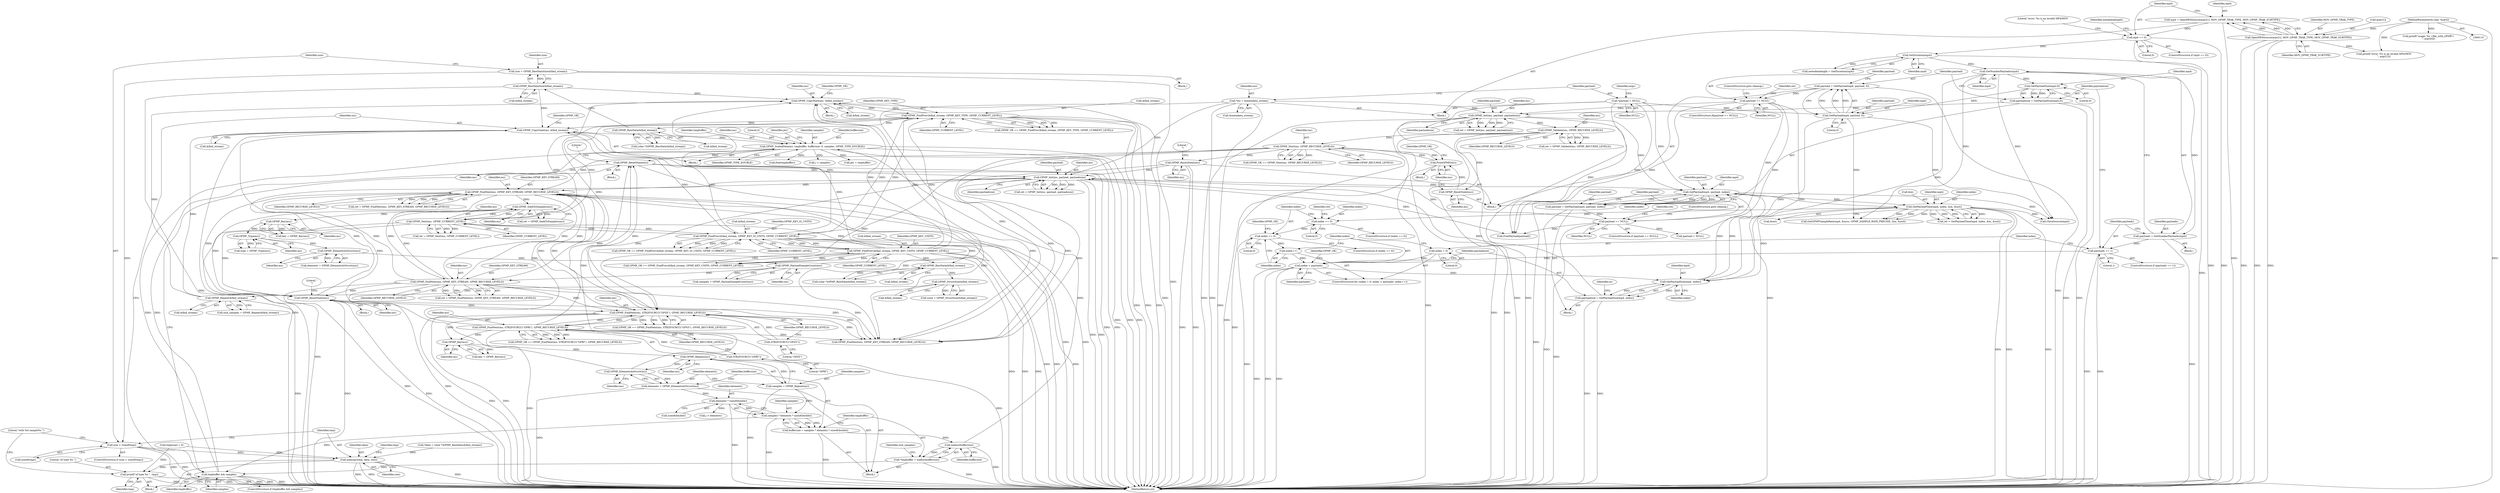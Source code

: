 digraph "0_gpmf-parser_341f12cd5b97ab419e53853ca00176457c9f1681_0@API" {
"1000392" [label="(Call,size < sizeof(tmp))"];
"1000386" [label="(Call,size = GPMF_RawDataSize(&find_stream))"];
"1000388" [label="(Call,GPMF_RawDataSize(&find_stream))"];
"1000382" [label="(Call,GPMF_RawData(&find_stream))"];
"1000370" [label="(Call,GPMF_FindPrev(&find_stream, GPMF_KEY_TYPE, GPMF_CURRENT_LEVEL))"];
"1000363" [label="(Call,GPMF_CopyState(ms, &find_stream))"];
"1000348" [label="(Call,GPMF_PayloadSampleCount(ms))"];
"1000343" [label="(Call,GPMF_ElementsInStruct(ms))"];
"1000338" [label="(Call,GPMF_Type(ms))"];
"1000333" [label="(Call,GPMF_Key(ms))"];
"1000323" [label="(Call,GPMF_SeekToSamples(ms))"];
"1000312" [label="(Call,GPMF_FindNext(ms, GPMF_KEY_STREAM, GPMF_RECURSE_LEVELS))"];
"1000296" [label="(Call,GPMF_Init(ms, payload, payloadsize))"];
"1000125" [label="(Call,*ms = &metadata_stream)"];
"1000636" [label="(Call,GPMF_ResetState(ms))"];
"1000589" [label="(Call,GPMF_ScaledData(ms, tmpbuffer, buffersize, 0, samples, GPMF_TYPE_DOUBLE))"];
"1000523" [label="(Call,GPMF_CopyState(ms, &find_stream))"];
"1000489" [label="(Call,GPMF_ElementsInStruct(ms))"];
"1000484" [label="(Call,GPMF_Repeat(ms))"];
"1000479" [label="(Call,GPMF_Key(ms))"];
"1000463" [label="(Call,GPMF_FindNext(ms, STR2FOURCC(\"GPS5\"), GPMF_RECURSE_LEVELS))"];
"1000450" [label="(Call,GPMF_ResetState(ms))"];
"1000447" [label="(Call,GPMF_Next(ms, GPMF_CURRENT_LEVEL))"];
"1000538" [label="(Call,GPMF_FindPrev(&find_stream, GPMF_KEY_UNITS, GPMF_CURRENT_LEVEL))"];
"1000531" [label="(Call,GPMF_FindPrev(&find_stream, GPMF_KEY_SI_UNITS, GPMF_CURRENT_LEVEL))"];
"1000434" [label="(Call,GPMF_FindNext(ms, GPMF_KEY_STREAM, GPMF_RECURSE_LEVELS))"];
"1000465" [label="(Call,STR2FOURCC(\"GPS5\"))"];
"1000238" [label="(Call,GPMF_Next(ms, GPMF_RECURSE_LEVELS))"];
"1000234" [label="(Call,PrintGPMF(ms))"];
"1000230" [label="(Call,GPMF_ResetState(ms))"];
"1000219" [label="(Call,GPMF_Validate(ms, GPMF_RECURSE_LEVELS))"];
"1000208" [label="(Call,GPMF_Init(ms, payload, payloadsize))"];
"1000202" [label="(Call,payload == NULL)"];
"1000195" [label="(Call,payload = GetPayload(mp4, payload, 0))"];
"1000197" [label="(Call,GetPayload(mp4, payload, 0))"];
"1000192" [label="(Call,GetPayloadSize(mp4,0))"];
"1000182" [label="(Call,GetNumberPayloads(mp4))"];
"1000171" [label="(Call,GetDuration(mp4))"];
"1000157" [label="(Call,mp4 == 0)"];
"1000148" [label="(Call,mp4 = OpenMP4Source(argv[1], MOV_GPMF_TRAK_TYPE, MOV_GPMF_TRAK_SUBTYPE))"];
"1000150" [label="(Call,OpenMP4Source(argv[1], MOV_GPMF_TRAK_TYPE, MOV_GPMF_TRAK_SUBTYPE))"];
"1000117" [label="(MethodParameterIn,char *argv[])"];
"1000131" [label="(Call,*payload = NULL)"];
"1000190" [label="(Call,payloadsize = GetPayloadSize(mp4,0))"];
"1000470" [label="(Call,GPMF_FindNext(ms, STR2FOURCC(\"GPRI\"), GPMF_RECURSE_LEVELS))"];
"1000472" [label="(Call,STR2FOURCC(\"GPRI\"))"];
"1000560" [label="(Call,GPMF_Repeat(&find_stream))"];
"1000555" [label="(Call,GPMF_StructSize(&find_stream))"];
"1000549" [label="(Call,GPMF_RawData(&find_stream))"];
"1000517" [label="(Call,tmpbuffer && samples)"];
"1000503" [label="(Call,*tmpbuffer = malloc(buffersize))"];
"1000505" [label="(Call,malloc(buffersize))"];
"1000492" [label="(Call,buffersize = samples * elements * sizeof(double))"];
"1000494" [label="(Call,samples * elements * sizeof(double))"];
"1000482" [label="(Call,samples = GPMF_Repeat(ms))"];
"1000496" [label="(Call,elements * sizeof(double))"];
"1000487" [label="(Call,elements = GPMF_ElementsInStruct(ms))"];
"1000241" [label="(Call,GPMF_ResetState(ms))"];
"1000276" [label="(Call,payload == NULL)"];
"1000269" [label="(Call,payload = GetPayload(mp4, payload, index))"];
"1000271" [label="(Call,GetPayload(mp4, payload, index))"];
"1000258" [label="(Call,GetPayloadSize(mp4, index))"];
"1000282" [label="(Call,GetPayloadTime(mp4, index, &in, &out))"];
"1000249" [label="(Call,index < payloads)"];
"1000252" [label="(Call,index++)"];
"1000455" [label="(Call,index == 0)"];
"1000306" [label="(Call,index == 0)"];
"1000246" [label="(Call,index = 0)"];
"1000185" [label="(Call,payloads == 1)"];
"1000180" [label="(Call,payloads = GetNumberPayloads(mp4))"];
"1000256" [label="(Call,payloadsize = GetPayloadSize(mp4, index))"];
"1000397" [label="(Call,memcpy(tmp, data, size))"];
"1000406" [label="(Call,printf(\"of type %s \", tmp))"];
"1000283" [label="(Identifier,mp4)"];
"1000204" [label="(Identifier,NULL)"];
"1000133" [label="(Identifier,NULL)"];
"1000465" [label="(Call,STR2FOURCC(\"GPS5\"))"];
"1000400" [label="(Identifier,size)"];
"1000177" [label="(Block,)"];
"1000241" [label="(Call,GPMF_ResetState(ms))"];
"1000388" [label="(Call,GPMF_RawDataSize(&find_stream))"];
"1000275" [label="(ControlStructure,if (payload == NULL))"];
"1000279" [label="(ControlStructure,goto cleanup;)"];
"1000523" [label="(Call,GPMF_CopyState(ms, &find_stream))"];
"1000277" [label="(Identifier,payload)"];
"1000597" [label="(Identifier,ptr)"];
"1000463" [label="(Call,GPMF_FindNext(ms, STR2FOURCC(\"GPS5\"), GPMF_RECURSE_LEVELS))"];
"1000118" [label="(Block,)"];
"1000536" [label="(Call,GPMF_OK == GPMF_FindPrev(&find_stream, GPMF_KEY_UNITS, GPMF_CURRENT_LEVEL))"];
"1000252" [label="(Call,index++)"];
"1000203" [label="(Identifier,payload)"];
"1000492" [label="(Call,buffersize = samples * elements * sizeof(double))"];
"1000406" [label="(Call,printf(\"of type %s \", tmp))"];
"1000458" [label="(Block,)"];
"1000693" [label="(Call,CloseSource(mp4))"];
"1000399" [label="(Identifier,data)"];
"1000642" [label="(Identifier,GPMF_OK)"];
"1000386" [label="(Call,size = GPMF_RawDataSize(&find_stream))"];
"1000484" [label="(Call,GPMF_Repeat(ms))"];
"1000257" [label="(Identifier,payloadsize)"];
"1000503" [label="(Call,*tmpbuffer = malloc(buffersize))"];
"1000187" [label="(Literal,1)"];
"1000250" [label="(Identifier,index)"];
"1000272" [label="(Identifier,mp4)"];
"1000369" [label="(Identifier,GPMF_OK)"];
"1000547" [label="(Call,(char *)GPMF_RawData(&find_stream))"];
"1000127" [label="(Call,&metadata_stream)"];
"1000183" [label="(Identifier,mp4)"];
"1000510" [label="(Identifier,unit_samples)"];
"1000364" [label="(Identifier,ms)"];
"1000690" [label="(Call,payload = NULL)"];
"1000472" [label="(Call,STR2FOURCC(\"GPRI\"))"];
"1000201" [label="(ControlStructure,if(payload == NULL))"];
"1000498" [label="(Call,sizeof(double))"];
"1000375" [label="(Block,)"];
"1000233" [label="(Block,)"];
"1000432" [label="(Call,ret = GPMF_FindNext(ms, GPMF_KEY_STREAM, GPMF_RECURSE_LEVELS))"];
"1000139" [label="(Call,printf(\"usage: %s <file_with_GPMF>\n\", argv[0]))"];
"1000473" [label="(Literal,\"GPRI\")"];
"1000553" [label="(Call,ssize = GPMF_StructSize(&find_stream))"];
"1000519" [label="(Identifier,samples)"];
"1000260" [label="(Identifier,index)"];
"1000371" [label="(Call,&find_stream)"];
"1000298" [label="(Identifier,payload)"];
"1000497" [label="(Identifier,elements)"];
"1000180" [label="(Call,payloads = GetNumberPayloads(mp4))"];
"1000456" [label="(Identifier,index)"];
"1000312" [label="(Call,GPMF_FindNext(ms, GPMF_KEY_STREAM, GPMF_RECURSE_LEVELS))"];
"1000450" [label="(Call,GPMF_ResetState(ms))"];
"1000297" [label="(Identifier,ms)"];
"1000132" [label="(Identifier,payload)"];
"1000434" [label="(Call,GPMF_FindNext(ms, GPMF_KEY_STREAM, GPMF_RECURSE_LEVELS))"];
"1000308" [label="(Literal,0)"];
"1000470" [label="(Call,GPMF_FindNext(ms, STR2FOURCC(\"GPRI\"), GPMF_RECURSE_LEVELS))"];
"1000188" [label="(Block,)"];
"1000172" [label="(Identifier,mp4)"];
"1000506" [label="(Identifier,buffersize)"];
"1000246" [label="(Call,index = 0)"];
"1000181" [label="(Identifier,payloads)"];
"1000131" [label="(Call,*payload = NULL)"];
"1000594" [label="(Identifier,samples)"];
"1000339" [label="(Identifier,ms)"];
"1000270" [label="(Identifier,payload)"];
"1000185" [label="(Call,payloads == 1)"];
"1000199" [label="(Identifier,payload)"];
"1000560" [label="(Call,GPMF_Repeat(&find_stream))"];
"1000209" [label="(Identifier,ms)"];
"1000361" [label="(Block,)"];
"1000520" [label="(Block,)"];
"1000596" [label="(Call,ptr = tmpbuffer)"];
"1000299" [label="(Identifier,payloadsize)"];
"1000258" [label="(Call,GetPayloadSize(mp4, index))"];
"1000496" [label="(Call,elements * sizeof(double))"];
"1000194" [label="(Literal,0)"];
"1000336" [label="(Call,type = GPMF_Type(ms))"];
"1000541" [label="(Identifier,GPMF_KEY_UNITS)"];
"1000592" [label="(Identifier,buffersize)"];
"1000517" [label="(Call,tmpbuffer && samples)"];
"1000524" [label="(Identifier,ms)"];
"1000542" [label="(Identifier,GPMF_CURRENT_LEVEL)"];
"1000324" [label="(Identifier,ms)"];
"1000480" [label="(Identifier,ms)"];
"1000253" [label="(Identifier,index)"];
"1000333" [label="(Call,GPMF_Key(ms))"];
"1000230" [label="(Call,GPMF_ResetState(ms))"];
"1000159" [label="(Literal,0)"];
"1000198" [label="(Identifier,mp4)"];
"1000191" [label="(Identifier,payloadsize)"];
"1000595" [label="(Identifier,GPMF_TYPE_DOUBLE)"];
"1000505" [label="(Call,malloc(buffersize))"];
"1000162" [label="(Literal,\"error: %s is an invalid MP4/MOV\n\")"];
"1000217" [label="(Call,ret = GPMF_Validate(ms, GPMF_RECURSE_LEVELS))"];
"1000485" [label="(Identifier,ms)"];
"1000157" [label="(Call,mp4 == 0)"];
"1000415" [label="(Literal,\"with %d sample%s \")"];
"1000392" [label="(Call,size < sizeof(tmp))"];
"1000341" [label="(Call,elements = GPMF_ElementsInStruct(ms))"];
"1000550" [label="(Call,&find_stream)"];
"1000259" [label="(Identifier,mp4)"];
"1000117" [label="(MethodParameterIn,char *argv[])"];
"1000555" [label="(Call,GPMF_StructSize(&find_stream))"];
"1000382" [label="(Call,GPMF_RawData(&find_stream))"];
"1000387" [label="(Identifier,size)"];
"1000235" [label="(Identifier,ms)"];
"1000323" [label="(Call,GPMF_SeekToSamples(ms))"];
"1000284" [label="(Identifier,index)"];
"1000242" [label="(Identifier,ms)"];
"1000306" [label="(Call,index == 0)"];
"1000282" [label="(Call,GetPayloadTime(mp4, index, &in, &out))"];
"1000437" [label="(Identifier,GPMF_RECURSE_LEVELS)"];
"1000245" [label="(ControlStructure,for (index = 0; index < payloads; index++))"];
"1000148" [label="(Call,mp4 = OpenMP4Source(argv[1], MOV_GPMF_TRAK_TYPE, MOV_GPMF_TRAK_SUBTYPE))"];
"1000530" [label="(Identifier,GPMF_OK)"];
"1000287" [label="(Call,&out)"];
"1000154" [label="(Identifier,MOV_GPMF_TRAK_TYPE)"];
"1000561" [label="(Call,&find_stream)"];
"1000396" [label="(Block,)"];
"1000334" [label="(Identifier,ms)"];
"1000448" [label="(Identifier,ms)"];
"1000549" [label="(Call,GPMF_RawData(&find_stream))"];
"1000305" [label="(ControlStructure,if (index == 0))"];
"1000393" [label="(Identifier,size)"];
"1000634" [label="(Call,free(tmpbuffer))"];
"1000451" [label="(Identifier,ms)"];
"1000474" [label="(Identifier,GPMF_RECURSE_LEVELS)"];
"1000643" [label="(Call,GPMF_FindNext(ms, GPMF_KEY_STREAM, GPMF_RECURSE_LEVELS))"];
"1000151" [label="(Call,argv[1])"];
"1000169" [label="(Call,metadatalength = GetDuration(mp4))"];
"1000263" [label="(Identifier,in)"];
"1000493" [label="(Identifier,buffersize)"];
"1000190" [label="(Call,payloadsize = GetPayloadSize(mp4,0))"];
"1000161" [label="(Call,printf(\"error: %s is an invalid MP4/MOV\n\", argv[1]))"];
"1000532" [label="(Call,&find_stream)"];
"1000254" [label="(Block,)"];
"1000636" [label="(Call,GPMF_ResetState(ms))"];
"1000488" [label="(Identifier,elements)"];
"1000455" [label="(Call,index == 0)"];
"1000461" [label="(Call,GPMF_OK == GPMF_FindNext(ms, STR2FOURCC(\"GPS5\"), GPMF_RECURSE_LEVELS))"];
"1000535" [label="(Identifier,GPMF_CURRENT_LEVEL)"];
"1000285" [label="(Call,&in)"];
"1000200" [label="(Literal,0)"];
"1000186" [label="(Identifier,payloads)"];
"1000184" [label="(ControlStructure,if (payloads == 1))"];
"1000525" [label="(Call,&find_stream)"];
"1000309" [label="(Block,)"];
"1000383" [label="(Call,&find_stream)"];
"1000343" [label="(Call,GPMF_ElementsInStruct(ms))"];
"1000435" [label="(Identifier,ms)"];
"1000195" [label="(Call,payload = GetPayload(mp4, payload, 0))"];
"1000314" [label="(Identifier,GPMF_KEY_STREAM)"];
"1000155" [label="(Identifier,MOV_GPMF_TRAK_SUBTYPE)"];
"1000558" [label="(Call,unit_samples = GPMF_Repeat(&find_stream))"];
"1000380" [label="(Call,(char *)GPMF_RawData(&find_stream))"];
"1000447" [label="(Call,GPMF_Next(ms, GPMF_CURRENT_LEVEL))"];
"1000534" [label="(Identifier,GPMF_KEY_SI_UNITS)"];
"1000269" [label="(Call,payload = GetPayload(mp4, payload, index))"];
"1000315" [label="(Identifier,GPMF_RECURSE_LEVELS)"];
"1000344" [label="(Identifier,ms)"];
"1000489" [label="(Call,GPMF_ElementsInStruct(ms))"];
"1000531" [label="(Call,GPMF_FindPrev(&find_stream, GPMF_KEY_SI_UNITS, GPMF_CURRENT_LEVEL))"];
"1000240" [label="(Identifier,GPMF_RECURSE_LEVELS)"];
"1000234" [label="(Call,PrintGPMF(ms))"];
"1000211" [label="(Identifier,payloadsize)"];
"1000197" [label="(Call,GetPayload(mp4, payload, 0))"];
"1000126" [label="(Identifier,ms)"];
"1000475" [label="(Block,)"];
"1000248" [label="(Literal,0)"];
"1000374" [label="(Identifier,GPMF_CURRENT_LEVEL)"];
"1000468" [label="(Call,GPMF_OK == GPMF_FindNext(ms, STR2FOURCC(\"GPRI\"), GPMF_RECURSE_LEVELS))"];
"1000363" [label="(Call,GPMF_CopyState(ms, &find_stream))"];
"1000244" [label="(Literal,\"\n\")"];
"1000407" [label="(Literal,\"of type %s \")"];
"1000170" [label="(Identifier,metadatalength)"];
"1000639" [label="(Literal,\"\n\")"];
"1000490" [label="(Identifier,ms)"];
"1000516" [label="(ControlStructure,if (tmpbuffer && samples))"];
"1000494" [label="(Call,samples * elements * sizeof(double))"];
"1000483" [label="(Identifier,samples)"];
"1000346" [label="(Call,samples = GPMF_PayloadSampleCount(ms))"];
"1000196" [label="(Identifier,payload)"];
"1000158" [label="(Identifier,mp4)"];
"1000518" [label="(Identifier,tmpbuffer)"];
"1000349" [label="(Identifier,ms)"];
"1000271" [label="(Call,GetPayload(mp4, payload, index))"];
"1000238" [label="(Call,GPMF_Next(ms, GPMF_RECURSE_LEVELS))"];
"1000479" [label="(Call,GPMF_Key(ms))"];
"1000538" [label="(Call,GPMF_FindPrev(&find_stream, GPMF_KEY_UNITS, GPMF_CURRENT_LEVEL))"];
"1000539" [label="(Call,&find_stream)"];
"1000149" [label="(Identifier,mp4)"];
"1000445" [label="(Call,ret = GPMF_Next(ms, GPMF_CURRENT_LEVEL))"];
"1000365" [label="(Call,&find_stream)"];
"1000617" [label="(Call,j < elements)"];
"1000467" [label="(Identifier,GPMF_RECURSE_LEVELS)"];
"1000495" [label="(Identifier,samples)"];
"1000401" [label="(Call,tmp[size] = 0)"];
"1000394" [label="(Call,sizeof(tmp))"];
"1000193" [label="(Identifier,mp4)"];
"1000449" [label="(Identifier,GPMF_CURRENT_LEVEL)"];
"1000471" [label="(Identifier,ms)"];
"1000591" [label="(Identifier,tmpbuffer)"];
"1000590" [label="(Identifier,ms)"];
"1000276" [label="(Call,payload == NULL)"];
"1000207" [label="(Identifier,ret)"];
"1000391" [label="(ControlStructure,if (size < sizeof(tmp)))"];
"1000603" [label="(Call,i < samples)"];
"1000294" [label="(Call,ret = GPMF_Init(ms, payload, payloadsize))"];
"1000338" [label="(Call,GPMF_Type(ms))"];
"1000464" [label="(Identifier,ms)"];
"1000529" [label="(Call,GPMF_OK == GPMF_FindPrev(&find_stream, GPMF_KEY_SI_UNITS, GPMF_CURRENT_LEVEL))"];
"1000192" [label="(Call,GetPayloadSize(mp4,0))"];
"1000378" [label="(Call,*data = (char *)GPMF_RawData(&find_stream))"];
"1000239" [label="(Identifier,ms)"];
"1000477" [label="(Call,key = GPMF_Key(ms))"];
"1000156" [label="(ControlStructure,if (mp4 == 0))"];
"1000280" [label="(Call,ret = GetPayloadTime(mp4, index, &in, &out))"];
"1000348" [label="(Call,GPMF_PayloadSampleCount(ms))"];
"1000321" [label="(Call,ret = GPMF_SeekToSamples(ms))"];
"1000670" [label="(Call,GetGPMFSampleRate(mp4, fourcc, GPMF_SAMPLE_RATE_PRECISE, &in, &out))"];
"1000589" [label="(Call,GPMF_ScaledData(ms, tmpbuffer, buffersize, 0, samples, GPMF_TYPE_DOUBLE))"];
"1000220" [label="(Identifier,ms)"];
"1000150" [label="(Call,OpenMP4Source(argv[1], MOV_GPMF_TRAK_TYPE, MOV_GPMF_TRAK_SUBTYPE))"];
"1000436" [label="(Identifier,GPMF_KEY_STREAM)"];
"1000313" [label="(Identifier,ms)"];
"1000454" [label="(ControlStructure,if (index == 0))"];
"1000389" [label="(Call,&find_stream)"];
"1000210" [label="(Identifier,payload)"];
"1000368" [label="(Call,GPMF_OK == GPMF_FindPrev(&find_stream, GPMF_KEY_TYPE, GPMF_CURRENT_LEVEL))"];
"1000296" [label="(Call,GPMF_Init(ms, payload, payloadsize))"];
"1000125" [label="(Call,*ms = &metadata_stream)"];
"1000247" [label="(Identifier,index)"];
"1000182" [label="(Call,GetNumberPayloads(mp4))"];
"1000251" [label="(Identifier,payloads)"];
"1000256" [label="(Call,payloadsize = GetPayloadSize(mp4, index))"];
"1000453" [label="(Literal,\"\n\")"];
"1000219" [label="(Call,GPMF_Validate(ms, GPMF_RECURSE_LEVELS))"];
"1000171" [label="(Call,GetDuration(mp4))"];
"1000408" [label="(Identifier,tmp)"];
"1000311" [label="(Identifier,ret)"];
"1000397" [label="(Call,memcpy(tmp, data, size))"];
"1000457" [label="(Literal,0)"];
"1000281" [label="(Identifier,ret)"];
"1000205" [label="(ControlStructure,goto cleanup;)"];
"1000236" [label="(Call,GPMF_OK == GPMF_Next(ms, GPMF_RECURSE_LEVELS))"];
"1000487" [label="(Call,elements = GPMF_ElementsInStruct(ms))"];
"1000466" [label="(Literal,\"GPS5\")"];
"1000249" [label="(Call,index < payloads)"];
"1000370" [label="(Call,GPMF_FindPrev(&find_stream, GPMF_KEY_TYPE, GPMF_CURRENT_LEVEL))"];
"1000593" [label="(Literal,0)"];
"1000273" [label="(Identifier,payload)"];
"1000231" [label="(Identifier,ms)"];
"1000221" [label="(Identifier,GPMF_RECURSE_LEVELS)"];
"1000373" [label="(Identifier,GPMF_KEY_TYPE)"];
"1000237" [label="(Identifier,GPMF_OK)"];
"1000206" [label="(Call,ret = GPMF_Init(ms, payload, payloadsize))"];
"1000331" [label="(Call,key = GPMF_Key(ms))"];
"1000482" [label="(Call,samples = GPMF_Repeat(ms))"];
"1000556" [label="(Call,&find_stream)"];
"1000504" [label="(Identifier,tmpbuffer)"];
"1000398" [label="(Identifier,tmp)"];
"1000208" [label="(Call,GPMF_Init(ms, payload, payloadsize))"];
"1000278" [label="(Identifier,NULL)"];
"1000307" [label="(Identifier,index)"];
"1000462" [label="(Identifier,GPMF_OK)"];
"1000688" [label="(Call,FreePayload(payload))"];
"1000202" [label="(Call,payload == NULL)"];
"1000637" [label="(Identifier,ms)"];
"1000697" [label="(MethodReturn,int)"];
"1000403" [label="(Identifier,tmp)"];
"1000274" [label="(Identifier,index)"];
"1000310" [label="(Call,ret = GPMF_FindNext(ms, GPMF_KEY_STREAM, GPMF_RECURSE_LEVELS))"];
"1000136" [label="(Identifier,argc)"];
"1000392" -> "1000391"  [label="AST: "];
"1000392" -> "1000394"  [label="CFG: "];
"1000393" -> "1000392"  [label="AST: "];
"1000394" -> "1000392"  [label="AST: "];
"1000398" -> "1000392"  [label="CFG: "];
"1000415" -> "1000392"  [label="CFG: "];
"1000392" -> "1000697"  [label="DDG: "];
"1000392" -> "1000697"  [label="DDG: "];
"1000386" -> "1000392"  [label="DDG: "];
"1000392" -> "1000397"  [label="DDG: "];
"1000386" -> "1000375"  [label="AST: "];
"1000386" -> "1000388"  [label="CFG: "];
"1000387" -> "1000386"  [label="AST: "];
"1000388" -> "1000386"  [label="AST: "];
"1000393" -> "1000386"  [label="CFG: "];
"1000386" -> "1000697"  [label="DDG: "];
"1000388" -> "1000386"  [label="DDG: "];
"1000388" -> "1000389"  [label="CFG: "];
"1000389" -> "1000388"  [label="AST: "];
"1000388" -> "1000697"  [label="DDG: "];
"1000388" -> "1000363"  [label="DDG: "];
"1000382" -> "1000388"  [label="DDG: "];
"1000388" -> "1000523"  [label="DDG: "];
"1000382" -> "1000380"  [label="AST: "];
"1000382" -> "1000383"  [label="CFG: "];
"1000383" -> "1000382"  [label="AST: "];
"1000380" -> "1000382"  [label="CFG: "];
"1000382" -> "1000380"  [label="DDG: "];
"1000370" -> "1000382"  [label="DDG: "];
"1000370" -> "1000368"  [label="AST: "];
"1000370" -> "1000374"  [label="CFG: "];
"1000371" -> "1000370"  [label="AST: "];
"1000373" -> "1000370"  [label="AST: "];
"1000374" -> "1000370"  [label="AST: "];
"1000368" -> "1000370"  [label="CFG: "];
"1000370" -> "1000697"  [label="DDG: "];
"1000370" -> "1000697"  [label="DDG: "];
"1000370" -> "1000697"  [label="DDG: "];
"1000370" -> "1000363"  [label="DDG: "];
"1000370" -> "1000368"  [label="DDG: "];
"1000370" -> "1000368"  [label="DDG: "];
"1000370" -> "1000368"  [label="DDG: "];
"1000363" -> "1000370"  [label="DDG: "];
"1000447" -> "1000370"  [label="DDG: "];
"1000538" -> "1000370"  [label="DDG: "];
"1000531" -> "1000370"  [label="DDG: "];
"1000370" -> "1000447"  [label="DDG: "];
"1000370" -> "1000523"  [label="DDG: "];
"1000370" -> "1000531"  [label="DDG: "];
"1000363" -> "1000361"  [label="AST: "];
"1000363" -> "1000365"  [label="CFG: "];
"1000364" -> "1000363"  [label="AST: "];
"1000365" -> "1000363"  [label="AST: "];
"1000369" -> "1000363"  [label="CFG: "];
"1000363" -> "1000697"  [label="DDG: "];
"1000348" -> "1000363"  [label="DDG: "];
"1000538" -> "1000363"  [label="DDG: "];
"1000531" -> "1000363"  [label="DDG: "];
"1000560" -> "1000363"  [label="DDG: "];
"1000363" -> "1000434"  [label="DDG: "];
"1000348" -> "1000346"  [label="AST: "];
"1000348" -> "1000349"  [label="CFG: "];
"1000349" -> "1000348"  [label="AST: "];
"1000346" -> "1000348"  [label="CFG: "];
"1000348" -> "1000346"  [label="DDG: "];
"1000343" -> "1000348"  [label="DDG: "];
"1000348" -> "1000434"  [label="DDG: "];
"1000343" -> "1000341"  [label="AST: "];
"1000343" -> "1000344"  [label="CFG: "];
"1000344" -> "1000343"  [label="AST: "];
"1000341" -> "1000343"  [label="CFG: "];
"1000343" -> "1000341"  [label="DDG: "];
"1000338" -> "1000343"  [label="DDG: "];
"1000338" -> "1000336"  [label="AST: "];
"1000338" -> "1000339"  [label="CFG: "];
"1000339" -> "1000338"  [label="AST: "];
"1000336" -> "1000338"  [label="CFG: "];
"1000338" -> "1000336"  [label="DDG: "];
"1000333" -> "1000338"  [label="DDG: "];
"1000333" -> "1000331"  [label="AST: "];
"1000333" -> "1000334"  [label="CFG: "];
"1000334" -> "1000333"  [label="AST: "];
"1000331" -> "1000333"  [label="CFG: "];
"1000333" -> "1000331"  [label="DDG: "];
"1000323" -> "1000333"  [label="DDG: "];
"1000323" -> "1000321"  [label="AST: "];
"1000323" -> "1000324"  [label="CFG: "];
"1000324" -> "1000323"  [label="AST: "];
"1000321" -> "1000323"  [label="CFG: "];
"1000323" -> "1000321"  [label="DDG: "];
"1000312" -> "1000323"  [label="DDG: "];
"1000447" -> "1000323"  [label="DDG: "];
"1000434" -> "1000323"  [label="DDG: "];
"1000323" -> "1000447"  [label="DDG: "];
"1000323" -> "1000450"  [label="DDG: "];
"1000312" -> "1000310"  [label="AST: "];
"1000312" -> "1000315"  [label="CFG: "];
"1000313" -> "1000312"  [label="AST: "];
"1000314" -> "1000312"  [label="AST: "];
"1000315" -> "1000312"  [label="AST: "];
"1000310" -> "1000312"  [label="CFG: "];
"1000312" -> "1000697"  [label="DDG: "];
"1000312" -> "1000697"  [label="DDG: "];
"1000312" -> "1000310"  [label="DDG: "];
"1000312" -> "1000310"  [label="DDG: "];
"1000312" -> "1000310"  [label="DDG: "];
"1000296" -> "1000312"  [label="DDG: "];
"1000434" -> "1000312"  [label="DDG: "];
"1000434" -> "1000312"  [label="DDG: "];
"1000238" -> "1000312"  [label="DDG: "];
"1000463" -> "1000312"  [label="DDG: "];
"1000470" -> "1000312"  [label="DDG: "];
"1000312" -> "1000434"  [label="DDG: "];
"1000312" -> "1000434"  [label="DDG: "];
"1000312" -> "1000450"  [label="DDG: "];
"1000312" -> "1000463"  [label="DDG: "];
"1000312" -> "1000643"  [label="DDG: "];
"1000312" -> "1000643"  [label="DDG: "];
"1000296" -> "1000294"  [label="AST: "];
"1000296" -> "1000299"  [label="CFG: "];
"1000297" -> "1000296"  [label="AST: "];
"1000298" -> "1000296"  [label="AST: "];
"1000299" -> "1000296"  [label="AST: "];
"1000294" -> "1000296"  [label="CFG: "];
"1000296" -> "1000697"  [label="DDG: "];
"1000296" -> "1000697"  [label="DDG: "];
"1000296" -> "1000271"  [label="DDG: "];
"1000296" -> "1000294"  [label="DDG: "];
"1000296" -> "1000294"  [label="DDG: "];
"1000296" -> "1000294"  [label="DDG: "];
"1000125" -> "1000296"  [label="DDG: "];
"1000636" -> "1000296"  [label="DDG: "];
"1000241" -> "1000296"  [label="DDG: "];
"1000450" -> "1000296"  [label="DDG: "];
"1000276" -> "1000296"  [label="DDG: "];
"1000256" -> "1000296"  [label="DDG: "];
"1000296" -> "1000463"  [label="DDG: "];
"1000296" -> "1000643"  [label="DDG: "];
"1000296" -> "1000688"  [label="DDG: "];
"1000125" -> "1000118"  [label="AST: "];
"1000125" -> "1000127"  [label="CFG: "];
"1000126" -> "1000125"  [label="AST: "];
"1000127" -> "1000125"  [label="AST: "];
"1000132" -> "1000125"  [label="CFG: "];
"1000125" -> "1000697"  [label="DDG: "];
"1000125" -> "1000697"  [label="DDG: "];
"1000125" -> "1000208"  [label="DDG: "];
"1000125" -> "1000643"  [label="DDG: "];
"1000636" -> "1000458"  [label="AST: "];
"1000636" -> "1000637"  [label="CFG: "];
"1000637" -> "1000636"  [label="AST: "];
"1000639" -> "1000636"  [label="CFG: "];
"1000636" -> "1000697"  [label="DDG: "];
"1000636" -> "1000697"  [label="DDG: "];
"1000589" -> "1000636"  [label="DDG: "];
"1000463" -> "1000636"  [label="DDG: "];
"1000489" -> "1000636"  [label="DDG: "];
"1000470" -> "1000636"  [label="DDG: "];
"1000636" -> "1000643"  [label="DDG: "];
"1000589" -> "1000520"  [label="AST: "];
"1000589" -> "1000595"  [label="CFG: "];
"1000590" -> "1000589"  [label="AST: "];
"1000591" -> "1000589"  [label="AST: "];
"1000592" -> "1000589"  [label="AST: "];
"1000593" -> "1000589"  [label="AST: "];
"1000594" -> "1000589"  [label="AST: "];
"1000595" -> "1000589"  [label="AST: "];
"1000597" -> "1000589"  [label="CFG: "];
"1000589" -> "1000697"  [label="DDG: "];
"1000589" -> "1000697"  [label="DDG: "];
"1000589" -> "1000697"  [label="DDG: "];
"1000523" -> "1000589"  [label="DDG: "];
"1000517" -> "1000589"  [label="DDG: "];
"1000517" -> "1000589"  [label="DDG: "];
"1000505" -> "1000589"  [label="DDG: "];
"1000589" -> "1000596"  [label="DDG: "];
"1000589" -> "1000603"  [label="DDG: "];
"1000589" -> "1000634"  [label="DDG: "];
"1000523" -> "1000520"  [label="AST: "];
"1000523" -> "1000525"  [label="CFG: "];
"1000524" -> "1000523"  [label="AST: "];
"1000525" -> "1000523"  [label="AST: "];
"1000530" -> "1000523"  [label="CFG: "];
"1000523" -> "1000697"  [label="DDG: "];
"1000489" -> "1000523"  [label="DDG: "];
"1000538" -> "1000523"  [label="DDG: "];
"1000531" -> "1000523"  [label="DDG: "];
"1000560" -> "1000523"  [label="DDG: "];
"1000523" -> "1000531"  [label="DDG: "];
"1000489" -> "1000487"  [label="AST: "];
"1000489" -> "1000490"  [label="CFG: "];
"1000490" -> "1000489"  [label="AST: "];
"1000487" -> "1000489"  [label="CFG: "];
"1000489" -> "1000487"  [label="DDG: "];
"1000484" -> "1000489"  [label="DDG: "];
"1000484" -> "1000482"  [label="AST: "];
"1000484" -> "1000485"  [label="CFG: "];
"1000485" -> "1000484"  [label="AST: "];
"1000482" -> "1000484"  [label="CFG: "];
"1000484" -> "1000482"  [label="DDG: "];
"1000479" -> "1000484"  [label="DDG: "];
"1000479" -> "1000477"  [label="AST: "];
"1000479" -> "1000480"  [label="CFG: "];
"1000480" -> "1000479"  [label="AST: "];
"1000477" -> "1000479"  [label="CFG: "];
"1000479" -> "1000477"  [label="DDG: "];
"1000463" -> "1000479"  [label="DDG: "];
"1000470" -> "1000479"  [label="DDG: "];
"1000463" -> "1000461"  [label="AST: "];
"1000463" -> "1000467"  [label="CFG: "];
"1000464" -> "1000463"  [label="AST: "];
"1000465" -> "1000463"  [label="AST: "];
"1000467" -> "1000463"  [label="AST: "];
"1000461" -> "1000463"  [label="CFG: "];
"1000463" -> "1000697"  [label="DDG: "];
"1000463" -> "1000697"  [label="DDG: "];
"1000463" -> "1000461"  [label="DDG: "];
"1000463" -> "1000461"  [label="DDG: "];
"1000463" -> "1000461"  [label="DDG: "];
"1000450" -> "1000463"  [label="DDG: "];
"1000465" -> "1000463"  [label="DDG: "];
"1000434" -> "1000463"  [label="DDG: "];
"1000238" -> "1000463"  [label="DDG: "];
"1000470" -> "1000463"  [label="DDG: "];
"1000463" -> "1000470"  [label="DDG: "];
"1000463" -> "1000470"  [label="DDG: "];
"1000463" -> "1000643"  [label="DDG: "];
"1000450" -> "1000309"  [label="AST: "];
"1000450" -> "1000451"  [label="CFG: "];
"1000451" -> "1000450"  [label="AST: "];
"1000453" -> "1000450"  [label="CFG: "];
"1000450" -> "1000697"  [label="DDG: "];
"1000450" -> "1000697"  [label="DDG: "];
"1000447" -> "1000450"  [label="DDG: "];
"1000434" -> "1000450"  [label="DDG: "];
"1000450" -> "1000643"  [label="DDG: "];
"1000447" -> "1000445"  [label="AST: "];
"1000447" -> "1000449"  [label="CFG: "];
"1000448" -> "1000447"  [label="AST: "];
"1000449" -> "1000447"  [label="AST: "];
"1000445" -> "1000447"  [label="CFG: "];
"1000447" -> "1000697"  [label="DDG: "];
"1000447" -> "1000445"  [label="DDG: "];
"1000447" -> "1000445"  [label="DDG: "];
"1000538" -> "1000447"  [label="DDG: "];
"1000531" -> "1000447"  [label="DDG: "];
"1000447" -> "1000531"  [label="DDG: "];
"1000538" -> "1000536"  [label="AST: "];
"1000538" -> "1000542"  [label="CFG: "];
"1000539" -> "1000538"  [label="AST: "];
"1000541" -> "1000538"  [label="AST: "];
"1000542" -> "1000538"  [label="AST: "];
"1000536" -> "1000538"  [label="CFG: "];
"1000538" -> "1000697"  [label="DDG: "];
"1000538" -> "1000697"  [label="DDG: "];
"1000538" -> "1000697"  [label="DDG: "];
"1000538" -> "1000531"  [label="DDG: "];
"1000538" -> "1000536"  [label="DDG: "];
"1000538" -> "1000536"  [label="DDG: "];
"1000538" -> "1000536"  [label="DDG: "];
"1000531" -> "1000538"  [label="DDG: "];
"1000531" -> "1000538"  [label="DDG: "];
"1000538" -> "1000549"  [label="DDG: "];
"1000531" -> "1000529"  [label="AST: "];
"1000531" -> "1000535"  [label="CFG: "];
"1000532" -> "1000531"  [label="AST: "];
"1000534" -> "1000531"  [label="AST: "];
"1000535" -> "1000531"  [label="AST: "];
"1000529" -> "1000531"  [label="CFG: "];
"1000531" -> "1000697"  [label="DDG: "];
"1000531" -> "1000697"  [label="DDG: "];
"1000531" -> "1000697"  [label="DDG: "];
"1000531" -> "1000529"  [label="DDG: "];
"1000531" -> "1000529"  [label="DDG: "];
"1000531" -> "1000529"  [label="DDG: "];
"1000531" -> "1000549"  [label="DDG: "];
"1000434" -> "1000432"  [label="AST: "];
"1000434" -> "1000437"  [label="CFG: "];
"1000435" -> "1000434"  [label="AST: "];
"1000436" -> "1000434"  [label="AST: "];
"1000437" -> "1000434"  [label="AST: "];
"1000432" -> "1000434"  [label="CFG: "];
"1000434" -> "1000697"  [label="DDG: "];
"1000434" -> "1000697"  [label="DDG: "];
"1000434" -> "1000432"  [label="DDG: "];
"1000434" -> "1000432"  [label="DDG: "];
"1000434" -> "1000432"  [label="DDG: "];
"1000434" -> "1000643"  [label="DDG: "];
"1000434" -> "1000643"  [label="DDG: "];
"1000465" -> "1000466"  [label="CFG: "];
"1000466" -> "1000465"  [label="AST: "];
"1000467" -> "1000465"  [label="CFG: "];
"1000238" -> "1000236"  [label="AST: "];
"1000238" -> "1000240"  [label="CFG: "];
"1000239" -> "1000238"  [label="AST: "];
"1000240" -> "1000238"  [label="AST: "];
"1000236" -> "1000238"  [label="CFG: "];
"1000238" -> "1000697"  [label="DDG: "];
"1000238" -> "1000234"  [label="DDG: "];
"1000238" -> "1000236"  [label="DDG: "];
"1000238" -> "1000236"  [label="DDG: "];
"1000234" -> "1000238"  [label="DDG: "];
"1000219" -> "1000238"  [label="DDG: "];
"1000238" -> "1000241"  [label="DDG: "];
"1000238" -> "1000643"  [label="DDG: "];
"1000234" -> "1000233"  [label="AST: "];
"1000234" -> "1000235"  [label="CFG: "];
"1000235" -> "1000234"  [label="AST: "];
"1000237" -> "1000234"  [label="CFG: "];
"1000234" -> "1000697"  [label="DDG: "];
"1000230" -> "1000234"  [label="DDG: "];
"1000230" -> "1000188"  [label="AST: "];
"1000230" -> "1000231"  [label="CFG: "];
"1000231" -> "1000230"  [label="AST: "];
"1000235" -> "1000230"  [label="CFG: "];
"1000219" -> "1000230"  [label="DDG: "];
"1000219" -> "1000217"  [label="AST: "];
"1000219" -> "1000221"  [label="CFG: "];
"1000220" -> "1000219"  [label="AST: "];
"1000221" -> "1000219"  [label="AST: "];
"1000217" -> "1000219"  [label="CFG: "];
"1000219" -> "1000697"  [label="DDG: "];
"1000219" -> "1000697"  [label="DDG: "];
"1000219" -> "1000217"  [label="DDG: "];
"1000219" -> "1000217"  [label="DDG: "];
"1000208" -> "1000219"  [label="DDG: "];
"1000208" -> "1000206"  [label="AST: "];
"1000208" -> "1000211"  [label="CFG: "];
"1000209" -> "1000208"  [label="AST: "];
"1000210" -> "1000208"  [label="AST: "];
"1000211" -> "1000208"  [label="AST: "];
"1000206" -> "1000208"  [label="CFG: "];
"1000208" -> "1000697"  [label="DDG: "];
"1000208" -> "1000697"  [label="DDG: "];
"1000208" -> "1000206"  [label="DDG: "];
"1000208" -> "1000206"  [label="DDG: "];
"1000208" -> "1000206"  [label="DDG: "];
"1000202" -> "1000208"  [label="DDG: "];
"1000190" -> "1000208"  [label="DDG: "];
"1000208" -> "1000271"  [label="DDG: "];
"1000208" -> "1000688"  [label="DDG: "];
"1000202" -> "1000201"  [label="AST: "];
"1000202" -> "1000204"  [label="CFG: "];
"1000203" -> "1000202"  [label="AST: "];
"1000204" -> "1000202"  [label="AST: "];
"1000205" -> "1000202"  [label="CFG: "];
"1000207" -> "1000202"  [label="CFG: "];
"1000202" -> "1000697"  [label="DDG: "];
"1000195" -> "1000202"  [label="DDG: "];
"1000202" -> "1000276"  [label="DDG: "];
"1000202" -> "1000688"  [label="DDG: "];
"1000202" -> "1000690"  [label="DDG: "];
"1000195" -> "1000188"  [label="AST: "];
"1000195" -> "1000197"  [label="CFG: "];
"1000196" -> "1000195"  [label="AST: "];
"1000197" -> "1000195"  [label="AST: "];
"1000203" -> "1000195"  [label="CFG: "];
"1000195" -> "1000697"  [label="DDG: "];
"1000197" -> "1000195"  [label="DDG: "];
"1000197" -> "1000195"  [label="DDG: "];
"1000197" -> "1000195"  [label="DDG: "];
"1000197" -> "1000200"  [label="CFG: "];
"1000198" -> "1000197"  [label="AST: "];
"1000199" -> "1000197"  [label="AST: "];
"1000200" -> "1000197"  [label="AST: "];
"1000192" -> "1000197"  [label="DDG: "];
"1000131" -> "1000197"  [label="DDG: "];
"1000197" -> "1000258"  [label="DDG: "];
"1000197" -> "1000670"  [label="DDG: "];
"1000197" -> "1000693"  [label="DDG: "];
"1000192" -> "1000190"  [label="AST: "];
"1000192" -> "1000194"  [label="CFG: "];
"1000193" -> "1000192"  [label="AST: "];
"1000194" -> "1000192"  [label="AST: "];
"1000190" -> "1000192"  [label="CFG: "];
"1000192" -> "1000190"  [label="DDG: "];
"1000192" -> "1000190"  [label="DDG: "];
"1000182" -> "1000192"  [label="DDG: "];
"1000182" -> "1000180"  [label="AST: "];
"1000182" -> "1000183"  [label="CFG: "];
"1000183" -> "1000182"  [label="AST: "];
"1000180" -> "1000182"  [label="CFG: "];
"1000182" -> "1000180"  [label="DDG: "];
"1000171" -> "1000182"  [label="DDG: "];
"1000182" -> "1000258"  [label="DDG: "];
"1000182" -> "1000670"  [label="DDG: "];
"1000182" -> "1000693"  [label="DDG: "];
"1000171" -> "1000169"  [label="AST: "];
"1000171" -> "1000172"  [label="CFG: "];
"1000172" -> "1000171"  [label="AST: "];
"1000169" -> "1000171"  [label="CFG: "];
"1000171" -> "1000697"  [label="DDG: "];
"1000171" -> "1000169"  [label="DDG: "];
"1000157" -> "1000171"  [label="DDG: "];
"1000157" -> "1000156"  [label="AST: "];
"1000157" -> "1000159"  [label="CFG: "];
"1000158" -> "1000157"  [label="AST: "];
"1000159" -> "1000157"  [label="AST: "];
"1000162" -> "1000157"  [label="CFG: "];
"1000170" -> "1000157"  [label="CFG: "];
"1000157" -> "1000697"  [label="DDG: "];
"1000157" -> "1000697"  [label="DDG: "];
"1000148" -> "1000157"  [label="DDG: "];
"1000148" -> "1000118"  [label="AST: "];
"1000148" -> "1000150"  [label="CFG: "];
"1000149" -> "1000148"  [label="AST: "];
"1000150" -> "1000148"  [label="AST: "];
"1000158" -> "1000148"  [label="CFG: "];
"1000148" -> "1000697"  [label="DDG: "];
"1000150" -> "1000148"  [label="DDG: "];
"1000150" -> "1000148"  [label="DDG: "];
"1000150" -> "1000148"  [label="DDG: "];
"1000150" -> "1000155"  [label="CFG: "];
"1000151" -> "1000150"  [label="AST: "];
"1000154" -> "1000150"  [label="AST: "];
"1000155" -> "1000150"  [label="AST: "];
"1000150" -> "1000697"  [label="DDG: "];
"1000150" -> "1000697"  [label="DDG: "];
"1000150" -> "1000697"  [label="DDG: "];
"1000117" -> "1000150"  [label="DDG: "];
"1000150" -> "1000161"  [label="DDG: "];
"1000117" -> "1000115"  [label="AST: "];
"1000117" -> "1000697"  [label="DDG: "];
"1000117" -> "1000139"  [label="DDG: "];
"1000117" -> "1000161"  [label="DDG: "];
"1000131" -> "1000118"  [label="AST: "];
"1000131" -> "1000133"  [label="CFG: "];
"1000132" -> "1000131"  [label="AST: "];
"1000133" -> "1000131"  [label="AST: "];
"1000136" -> "1000131"  [label="CFG: "];
"1000131" -> "1000697"  [label="DDG: "];
"1000131" -> "1000697"  [label="DDG: "];
"1000131" -> "1000271"  [label="DDG: "];
"1000131" -> "1000688"  [label="DDG: "];
"1000190" -> "1000188"  [label="AST: "];
"1000191" -> "1000190"  [label="AST: "];
"1000196" -> "1000190"  [label="CFG: "];
"1000190" -> "1000697"  [label="DDG: "];
"1000190" -> "1000697"  [label="DDG: "];
"1000470" -> "1000468"  [label="AST: "];
"1000470" -> "1000474"  [label="CFG: "];
"1000471" -> "1000470"  [label="AST: "];
"1000472" -> "1000470"  [label="AST: "];
"1000474" -> "1000470"  [label="AST: "];
"1000468" -> "1000470"  [label="CFG: "];
"1000470" -> "1000697"  [label="DDG: "];
"1000470" -> "1000697"  [label="DDG: "];
"1000470" -> "1000468"  [label="DDG: "];
"1000470" -> "1000468"  [label="DDG: "];
"1000470" -> "1000468"  [label="DDG: "];
"1000472" -> "1000470"  [label="DDG: "];
"1000470" -> "1000643"  [label="DDG: "];
"1000472" -> "1000473"  [label="CFG: "];
"1000473" -> "1000472"  [label="AST: "];
"1000474" -> "1000472"  [label="CFG: "];
"1000560" -> "1000558"  [label="AST: "];
"1000560" -> "1000561"  [label="CFG: "];
"1000561" -> "1000560"  [label="AST: "];
"1000558" -> "1000560"  [label="CFG: "];
"1000560" -> "1000697"  [label="DDG: "];
"1000560" -> "1000558"  [label="DDG: "];
"1000555" -> "1000560"  [label="DDG: "];
"1000555" -> "1000553"  [label="AST: "];
"1000555" -> "1000556"  [label="CFG: "];
"1000556" -> "1000555"  [label="AST: "];
"1000553" -> "1000555"  [label="CFG: "];
"1000555" -> "1000553"  [label="DDG: "];
"1000549" -> "1000555"  [label="DDG: "];
"1000549" -> "1000547"  [label="AST: "];
"1000549" -> "1000550"  [label="CFG: "];
"1000550" -> "1000549"  [label="AST: "];
"1000547" -> "1000549"  [label="CFG: "];
"1000549" -> "1000547"  [label="DDG: "];
"1000517" -> "1000516"  [label="AST: "];
"1000517" -> "1000518"  [label="CFG: "];
"1000517" -> "1000519"  [label="CFG: "];
"1000518" -> "1000517"  [label="AST: "];
"1000519" -> "1000517"  [label="AST: "];
"1000524" -> "1000517"  [label="CFG: "];
"1000637" -> "1000517"  [label="CFG: "];
"1000517" -> "1000697"  [label="DDG: "];
"1000517" -> "1000697"  [label="DDG: "];
"1000517" -> "1000697"  [label="DDG: "];
"1000503" -> "1000517"  [label="DDG: "];
"1000494" -> "1000517"  [label="DDG: "];
"1000503" -> "1000475"  [label="AST: "];
"1000503" -> "1000505"  [label="CFG: "];
"1000504" -> "1000503"  [label="AST: "];
"1000505" -> "1000503"  [label="AST: "];
"1000510" -> "1000503"  [label="CFG: "];
"1000503" -> "1000697"  [label="DDG: "];
"1000505" -> "1000503"  [label="DDG: "];
"1000505" -> "1000506"  [label="CFG: "];
"1000506" -> "1000505"  [label="AST: "];
"1000505" -> "1000697"  [label="DDG: "];
"1000492" -> "1000505"  [label="DDG: "];
"1000492" -> "1000475"  [label="AST: "];
"1000492" -> "1000494"  [label="CFG: "];
"1000493" -> "1000492"  [label="AST: "];
"1000494" -> "1000492"  [label="AST: "];
"1000504" -> "1000492"  [label="CFG: "];
"1000492" -> "1000697"  [label="DDG: "];
"1000494" -> "1000492"  [label="DDG: "];
"1000494" -> "1000492"  [label="DDG: "];
"1000494" -> "1000496"  [label="CFG: "];
"1000495" -> "1000494"  [label="AST: "];
"1000496" -> "1000494"  [label="AST: "];
"1000494" -> "1000697"  [label="DDG: "];
"1000482" -> "1000494"  [label="DDG: "];
"1000496" -> "1000494"  [label="DDG: "];
"1000482" -> "1000475"  [label="AST: "];
"1000483" -> "1000482"  [label="AST: "];
"1000488" -> "1000482"  [label="CFG: "];
"1000482" -> "1000697"  [label="DDG: "];
"1000496" -> "1000498"  [label="CFG: "];
"1000497" -> "1000496"  [label="AST: "];
"1000498" -> "1000496"  [label="AST: "];
"1000496" -> "1000697"  [label="DDG: "];
"1000487" -> "1000496"  [label="DDG: "];
"1000496" -> "1000617"  [label="DDG: "];
"1000487" -> "1000475"  [label="AST: "];
"1000488" -> "1000487"  [label="AST: "];
"1000493" -> "1000487"  [label="CFG: "];
"1000487" -> "1000697"  [label="DDG: "];
"1000241" -> "1000188"  [label="AST: "];
"1000241" -> "1000242"  [label="CFG: "];
"1000242" -> "1000241"  [label="AST: "];
"1000244" -> "1000241"  [label="CFG: "];
"1000241" -> "1000697"  [label="DDG: "];
"1000241" -> "1000697"  [label="DDG: "];
"1000241" -> "1000643"  [label="DDG: "];
"1000276" -> "1000275"  [label="AST: "];
"1000276" -> "1000278"  [label="CFG: "];
"1000277" -> "1000276"  [label="AST: "];
"1000278" -> "1000276"  [label="AST: "];
"1000279" -> "1000276"  [label="CFG: "];
"1000281" -> "1000276"  [label="CFG: "];
"1000276" -> "1000697"  [label="DDG: "];
"1000269" -> "1000276"  [label="DDG: "];
"1000276" -> "1000688"  [label="DDG: "];
"1000276" -> "1000690"  [label="DDG: "];
"1000269" -> "1000254"  [label="AST: "];
"1000269" -> "1000271"  [label="CFG: "];
"1000270" -> "1000269"  [label="AST: "];
"1000271" -> "1000269"  [label="AST: "];
"1000277" -> "1000269"  [label="CFG: "];
"1000269" -> "1000697"  [label="DDG: "];
"1000271" -> "1000269"  [label="DDG: "];
"1000271" -> "1000269"  [label="DDG: "];
"1000271" -> "1000269"  [label="DDG: "];
"1000271" -> "1000274"  [label="CFG: "];
"1000272" -> "1000271"  [label="AST: "];
"1000273" -> "1000271"  [label="AST: "];
"1000274" -> "1000271"  [label="AST: "];
"1000271" -> "1000697"  [label="DDG: "];
"1000258" -> "1000271"  [label="DDG: "];
"1000258" -> "1000271"  [label="DDG: "];
"1000271" -> "1000282"  [label="DDG: "];
"1000271" -> "1000282"  [label="DDG: "];
"1000271" -> "1000693"  [label="DDG: "];
"1000258" -> "1000256"  [label="AST: "];
"1000258" -> "1000260"  [label="CFG: "];
"1000259" -> "1000258"  [label="AST: "];
"1000260" -> "1000258"  [label="AST: "];
"1000256" -> "1000258"  [label="CFG: "];
"1000258" -> "1000256"  [label="DDG: "];
"1000258" -> "1000256"  [label="DDG: "];
"1000282" -> "1000258"  [label="DDG: "];
"1000249" -> "1000258"  [label="DDG: "];
"1000282" -> "1000280"  [label="AST: "];
"1000282" -> "1000287"  [label="CFG: "];
"1000283" -> "1000282"  [label="AST: "];
"1000284" -> "1000282"  [label="AST: "];
"1000285" -> "1000282"  [label="AST: "];
"1000287" -> "1000282"  [label="AST: "];
"1000280" -> "1000282"  [label="CFG: "];
"1000282" -> "1000697"  [label="DDG: "];
"1000282" -> "1000697"  [label="DDG: "];
"1000282" -> "1000697"  [label="DDG: "];
"1000282" -> "1000280"  [label="DDG: "];
"1000282" -> "1000280"  [label="DDG: "];
"1000282" -> "1000280"  [label="DDG: "];
"1000282" -> "1000280"  [label="DDG: "];
"1000282" -> "1000306"  [label="DDG: "];
"1000282" -> "1000670"  [label="DDG: "];
"1000282" -> "1000670"  [label="DDG: "];
"1000282" -> "1000670"  [label="DDG: "];
"1000282" -> "1000693"  [label="DDG: "];
"1000249" -> "1000245"  [label="AST: "];
"1000249" -> "1000251"  [label="CFG: "];
"1000250" -> "1000249"  [label="AST: "];
"1000251" -> "1000249"  [label="AST: "];
"1000257" -> "1000249"  [label="CFG: "];
"1000642" -> "1000249"  [label="CFG: "];
"1000249" -> "1000697"  [label="DDG: "];
"1000249" -> "1000697"  [label="DDG: "];
"1000249" -> "1000697"  [label="DDG: "];
"1000252" -> "1000249"  [label="DDG: "];
"1000246" -> "1000249"  [label="DDG: "];
"1000185" -> "1000249"  [label="DDG: "];
"1000252" -> "1000245"  [label="AST: "];
"1000252" -> "1000253"  [label="CFG: "];
"1000253" -> "1000252"  [label="AST: "];
"1000250" -> "1000252"  [label="CFG: "];
"1000455" -> "1000252"  [label="DDG: "];
"1000455" -> "1000454"  [label="AST: "];
"1000455" -> "1000457"  [label="CFG: "];
"1000456" -> "1000455"  [label="AST: "];
"1000457" -> "1000455"  [label="AST: "];
"1000462" -> "1000455"  [label="CFG: "];
"1000253" -> "1000455"  [label="CFG: "];
"1000455" -> "1000697"  [label="DDG: "];
"1000306" -> "1000455"  [label="DDG: "];
"1000306" -> "1000305"  [label="AST: "];
"1000306" -> "1000308"  [label="CFG: "];
"1000307" -> "1000306"  [label="AST: "];
"1000308" -> "1000306"  [label="AST: "];
"1000311" -> "1000306"  [label="CFG: "];
"1000456" -> "1000306"  [label="CFG: "];
"1000246" -> "1000245"  [label="AST: "];
"1000246" -> "1000248"  [label="CFG: "];
"1000247" -> "1000246"  [label="AST: "];
"1000248" -> "1000246"  [label="AST: "];
"1000250" -> "1000246"  [label="CFG: "];
"1000185" -> "1000184"  [label="AST: "];
"1000185" -> "1000187"  [label="CFG: "];
"1000186" -> "1000185"  [label="AST: "];
"1000187" -> "1000185"  [label="AST: "];
"1000191" -> "1000185"  [label="CFG: "];
"1000247" -> "1000185"  [label="CFG: "];
"1000185" -> "1000697"  [label="DDG: "];
"1000185" -> "1000697"  [label="DDG: "];
"1000180" -> "1000185"  [label="DDG: "];
"1000180" -> "1000177"  [label="AST: "];
"1000181" -> "1000180"  [label="AST: "];
"1000186" -> "1000180"  [label="CFG: "];
"1000180" -> "1000697"  [label="DDG: "];
"1000256" -> "1000254"  [label="AST: "];
"1000257" -> "1000256"  [label="AST: "];
"1000263" -> "1000256"  [label="CFG: "];
"1000256" -> "1000697"  [label="DDG: "];
"1000256" -> "1000697"  [label="DDG: "];
"1000397" -> "1000396"  [label="AST: "];
"1000397" -> "1000400"  [label="CFG: "];
"1000398" -> "1000397"  [label="AST: "];
"1000399" -> "1000397"  [label="AST: "];
"1000400" -> "1000397"  [label="AST: "];
"1000403" -> "1000397"  [label="CFG: "];
"1000397" -> "1000697"  [label="DDG: "];
"1000397" -> "1000697"  [label="DDG: "];
"1000397" -> "1000697"  [label="DDG: "];
"1000401" -> "1000397"  [label="DDG: "];
"1000378" -> "1000397"  [label="DDG: "];
"1000397" -> "1000406"  [label="DDG: "];
"1000406" -> "1000396"  [label="AST: "];
"1000406" -> "1000408"  [label="CFG: "];
"1000407" -> "1000406"  [label="AST: "];
"1000408" -> "1000406"  [label="AST: "];
"1000415" -> "1000406"  [label="CFG: "];
"1000406" -> "1000697"  [label="DDG: "];
"1000406" -> "1000697"  [label="DDG: "];
"1000401" -> "1000406"  [label="DDG: "];
}
